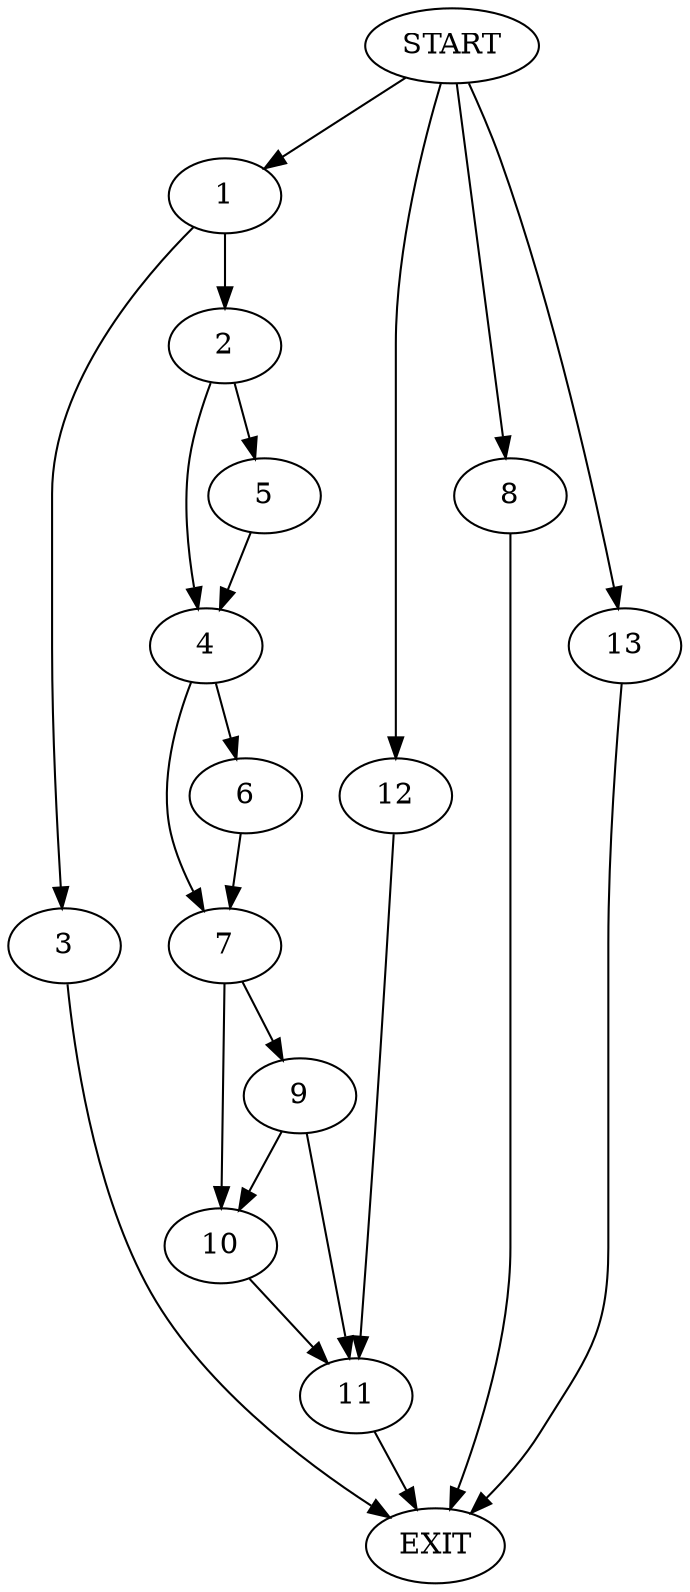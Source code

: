 digraph {
0 [label="START"]
14 [label="EXIT"]
0 -> 1
1 -> 2
1 -> 3
2 -> 4
2 -> 5
3 -> 14
5 -> 4
4 -> 6
4 -> 7
0 -> 8
8 -> 14
6 -> 7
7 -> 9
7 -> 10
9 -> 11
9 -> 10
10 -> 11
11 -> 14
0 -> 12
12 -> 11
0 -> 13
13 -> 14
}
